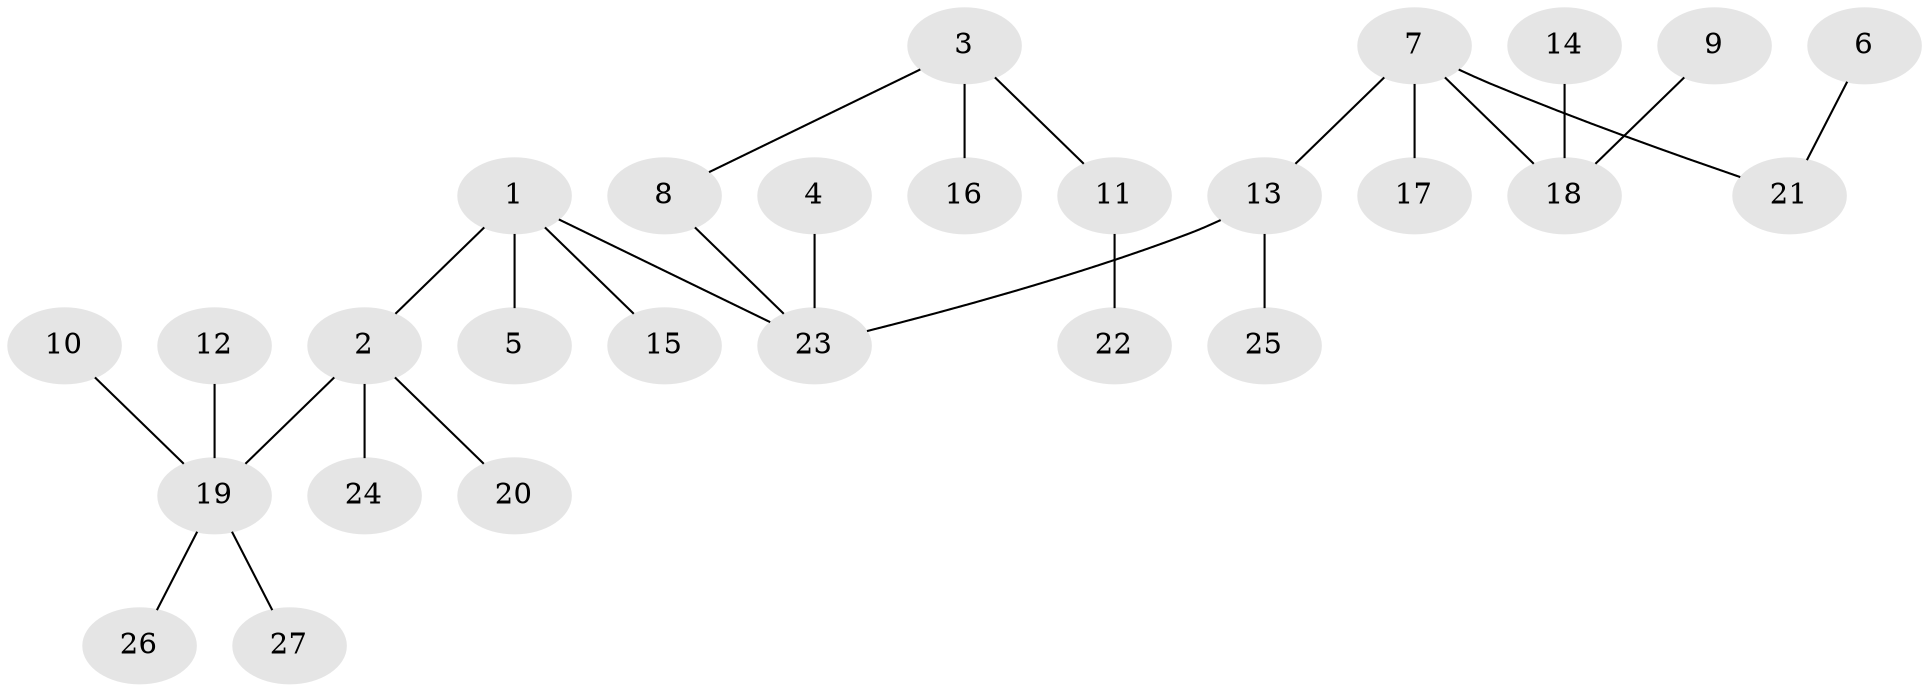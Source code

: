 // original degree distribution, {2: 0.2037037037037037, 5: 0.037037037037037035, 4: 0.09259259259259259, 3: 0.16666666666666666, 1: 0.5}
// Generated by graph-tools (version 1.1) at 2025/50/03/09/25 03:50:18]
// undirected, 27 vertices, 26 edges
graph export_dot {
graph [start="1"]
  node [color=gray90,style=filled];
  1;
  2;
  3;
  4;
  5;
  6;
  7;
  8;
  9;
  10;
  11;
  12;
  13;
  14;
  15;
  16;
  17;
  18;
  19;
  20;
  21;
  22;
  23;
  24;
  25;
  26;
  27;
  1 -- 2 [weight=1.0];
  1 -- 5 [weight=1.0];
  1 -- 15 [weight=1.0];
  1 -- 23 [weight=1.0];
  2 -- 19 [weight=1.0];
  2 -- 20 [weight=1.0];
  2 -- 24 [weight=1.0];
  3 -- 8 [weight=1.0];
  3 -- 11 [weight=1.0];
  3 -- 16 [weight=1.0];
  4 -- 23 [weight=1.0];
  6 -- 21 [weight=1.0];
  7 -- 13 [weight=1.0];
  7 -- 17 [weight=1.0];
  7 -- 18 [weight=1.0];
  7 -- 21 [weight=1.0];
  8 -- 23 [weight=1.0];
  9 -- 18 [weight=1.0];
  10 -- 19 [weight=1.0];
  11 -- 22 [weight=1.0];
  12 -- 19 [weight=1.0];
  13 -- 23 [weight=1.0];
  13 -- 25 [weight=1.0];
  14 -- 18 [weight=1.0];
  19 -- 26 [weight=1.0];
  19 -- 27 [weight=1.0];
}
